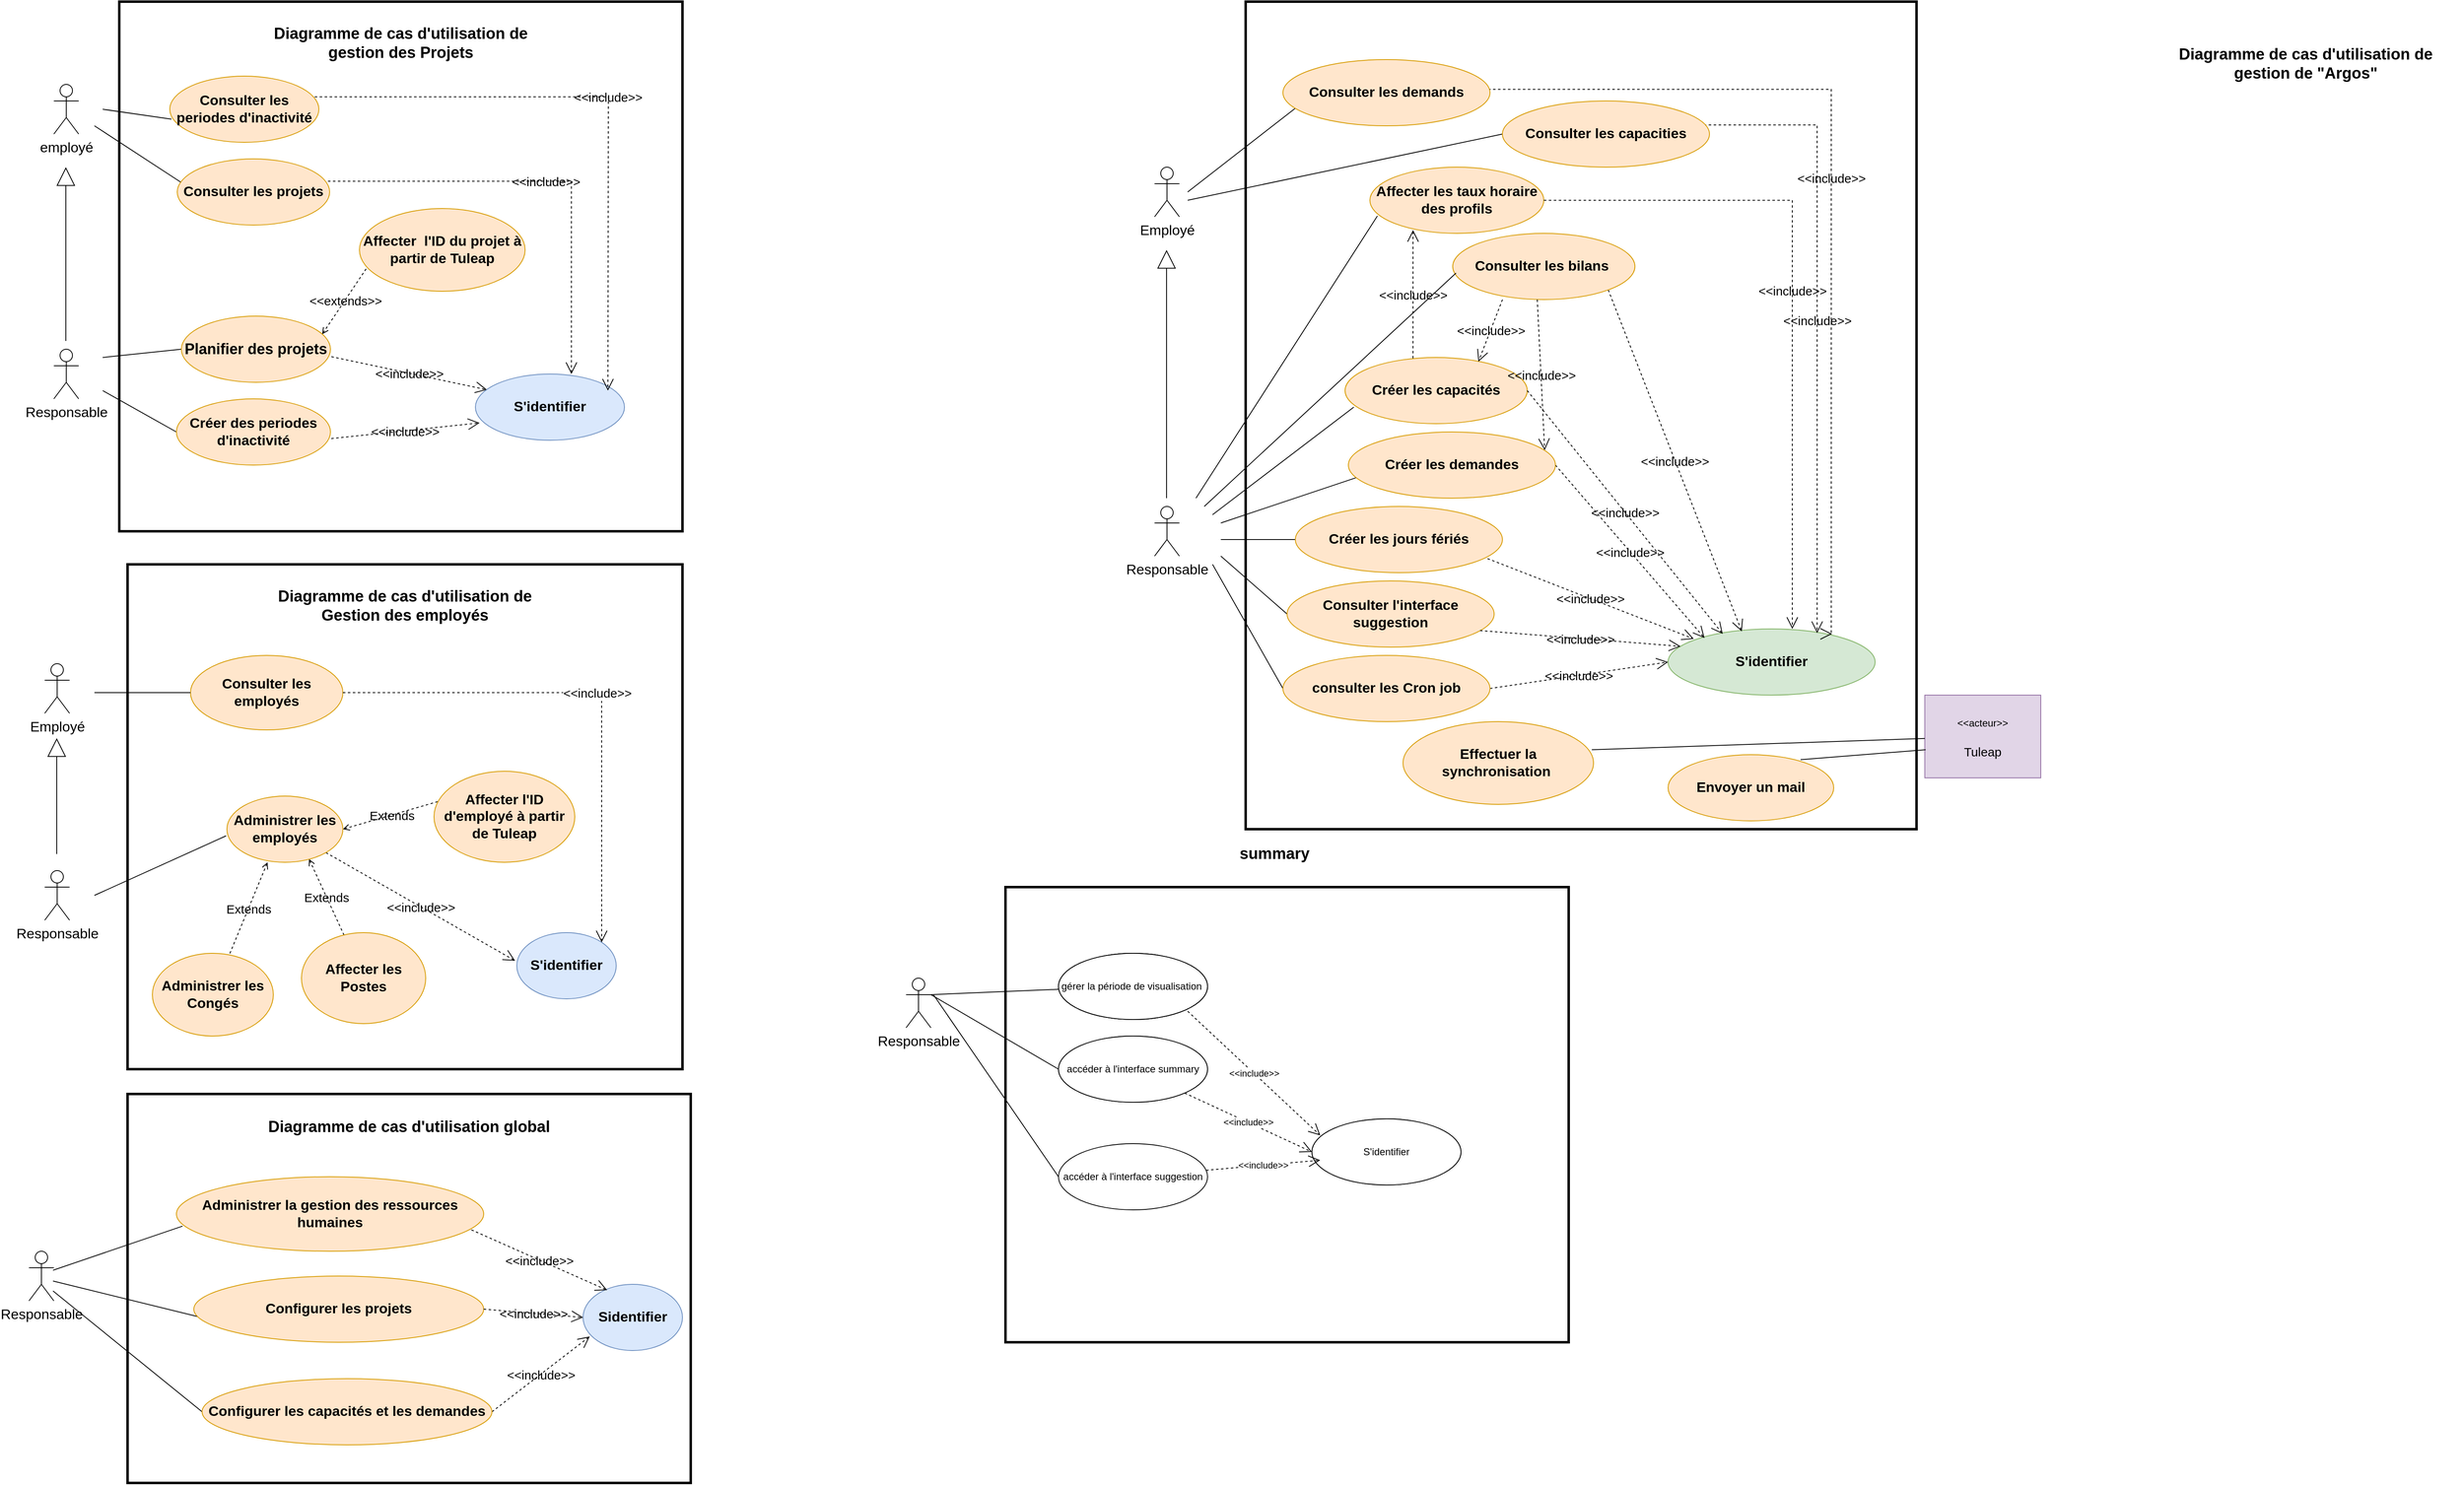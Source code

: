 <mxfile version="14.8.5" type="github">
  <diagram id="fs19Hs6mDi7meKUDMfyM" name="Page-1">
    <mxGraphModel dx="1211" dy="679" grid="1" gridSize="10" guides="1" tooltips="1" connect="1" arrows="1" fold="1" page="1" pageScale="1" pageWidth="827" pageHeight="1169" math="0" shadow="0">
      <root>
        <mxCell id="0" />
        <mxCell id="1" parent="0" />
        <mxCell id="6P5bfJb575-6lujqe_Fj-1" style="edgeStyle=none;rounded=0;orthogonalLoop=1;jettySize=auto;html=1;endArrow=none;endFill=0;entryX=0;entryY=0.5;entryDx=0;entryDy=0;" edge="1" parent="1" target="6P5bfJb575-6lujqe_Fj-36">
          <mxGeometry relative="1" as="geometry">
            <mxPoint x="150" y="440" as="sourcePoint" />
            <mxPoint x="302.709" y="329.151" as="targetPoint" />
          </mxGeometry>
        </mxCell>
        <mxCell id="6P5bfJb575-6lujqe_Fj-2" style="edgeStyle=none;rounded=0;orthogonalLoop=1;jettySize=auto;html=1;entryX=0;entryY=0.5;entryDx=0;entryDy=0;endArrow=none;endFill=0;" edge="1" parent="1" target="6P5bfJb575-6lujqe_Fj-38">
          <mxGeometry relative="1" as="geometry">
            <mxPoint x="150" y="480" as="sourcePoint" />
            <mxPoint x="234" y="390" as="targetPoint" />
          </mxGeometry>
        </mxCell>
        <mxCell id="6P5bfJb575-6lujqe_Fj-3" value="Responsable" style="shape=umlActor;verticalLabelPosition=bottom;verticalAlign=top;html=1;fontSize=17;fillColor=none;" vertex="1" parent="1">
          <mxGeometry x="91" y="430" width="30" height="60" as="geometry" />
        </mxCell>
        <mxCell id="6P5bfJb575-6lujqe_Fj-4" value="" style="rounded=0;whiteSpace=wrap;html=1;fillColor=none;strokeWidth=3;" vertex="1" parent="1">
          <mxGeometry x="170" y="10" width="680" height="640" as="geometry" />
        </mxCell>
        <mxCell id="6P5bfJb575-6lujqe_Fj-5" value="&amp;lt;&amp;lt;extends&amp;gt;&amp;gt;" style="endArrow=none;endSize=16;endFill=0;html=1;rounded=0;startArrow=open;startFill=0;dashed=1;labelBackgroundColor=none;fontSize=15;exitX=0.944;exitY=0.275;exitDx=0;exitDy=0;exitPerimeter=0;entryX=0.05;entryY=0.7;entryDx=0;entryDy=0;entryPerimeter=0;" edge="1" parent="1" source="6P5bfJb575-6lujqe_Fj-36" target="6P5bfJb575-6lujqe_Fj-39">
          <mxGeometry width="160" relative="1" as="geometry">
            <mxPoint x="420" y="220" as="sourcePoint" />
            <mxPoint x="580" y="220" as="targetPoint" />
          </mxGeometry>
        </mxCell>
        <mxCell id="6P5bfJb575-6lujqe_Fj-6" value="&amp;lt;&amp;lt;include&amp;gt;&amp;gt;" style="endArrow=open;endSize=12;dashed=1;rounded=0;entryX=0.078;entryY=0.238;entryDx=0;entryDy=0;entryPerimeter=0;html=1;startArrow=none;startFill=0;endFill=0;labelBackgroundColor=none;fontSize=15;exitX=1.006;exitY=0.613;exitDx=0;exitDy=0;exitPerimeter=0;" edge="1" parent="1" source="6P5bfJb575-6lujqe_Fj-36" target="6P5bfJb575-6lujqe_Fj-37">
          <mxGeometry width="160" relative="1" as="geometry">
            <mxPoint x="390" y="250" as="sourcePoint" />
            <mxPoint x="550.08" y="400" as="targetPoint" />
            <Array as="points" />
          </mxGeometry>
        </mxCell>
        <mxCell id="6P5bfJb575-6lujqe_Fj-7" value="&lt;font style=&quot;font-size: 19px&quot;&gt;&lt;b&gt;Diagramme de cas d&#39;utilisation de&lt;br&gt;gestion des Projets&lt;/b&gt;&lt;/font&gt;" style="text;html=1;strokeColor=none;fillColor=none;align=center;verticalAlign=middle;whiteSpace=wrap;rounded=0;" vertex="1" parent="1">
          <mxGeometry x="345" y="30" width="330" height="60" as="geometry" />
        </mxCell>
        <mxCell id="6P5bfJb575-6lujqe_Fj-8" value="" style="rounded=0;whiteSpace=wrap;html=1;fillColor=none;strokeWidth=3;" vertex="1" parent="1">
          <mxGeometry x="180" y="690" width="670" height="610" as="geometry" />
        </mxCell>
        <mxCell id="6P5bfJb575-6lujqe_Fj-9" style="edgeStyle=none;rounded=0;orthogonalLoop=1;jettySize=auto;html=1;entryX=-0.007;entryY=0.6;entryDx=0;entryDy=0;endArrow=none;endFill=0;entryPerimeter=0;" edge="1" parent="1" target="6P5bfJb575-6lujqe_Fj-41">
          <mxGeometry relative="1" as="geometry">
            <mxPoint x="140" y="1090" as="sourcePoint" />
            <mxPoint x="260" y="830" as="targetPoint" />
          </mxGeometry>
        </mxCell>
        <mxCell id="6P5bfJb575-6lujqe_Fj-10" value="&lt;font style=&quot;font-size: 17px&quot;&gt;Responsable&lt;/font&gt;" style="shape=umlActor;verticalLabelPosition=bottom;verticalAlign=top;html=1;outlineConnect=0;fillColor=none;" vertex="1" parent="1">
          <mxGeometry x="80" y="1060" width="30" height="60" as="geometry" />
        </mxCell>
        <mxCell id="6P5bfJb575-6lujqe_Fj-11" value="&lt;font size=&quot;1&quot;&gt;&lt;b style=&quot;font-size: 19px&quot;&gt;Diagramme de cas d&#39;utilisation de&lt;br&gt;Gestion des employés&lt;/b&gt;&lt;/font&gt;" style="text;html=1;strokeColor=none;fillColor=none;align=center;verticalAlign=middle;whiteSpace=wrap;rounded=0;" vertex="1" parent="1">
          <mxGeometry x="340" y="710" width="350" height="60" as="geometry" />
        </mxCell>
        <mxCell id="6P5bfJb575-6lujqe_Fj-12" value="&amp;lt;&amp;lt;include&amp;gt;&amp;gt;" style="endArrow=open;endSize=12;dashed=1;rounded=0;entryX=0.028;entryY=0.738;entryDx=0;entryDy=0;html=1;startArrow=none;startFill=0;endFill=0;labelBackgroundColor=none;fontSize=15;exitX=1.005;exitY=0.6;exitDx=0;exitDy=0;exitPerimeter=0;entryPerimeter=0;" edge="1" parent="1" source="6P5bfJb575-6lujqe_Fj-38" target="6P5bfJb575-6lujqe_Fj-37">
          <mxGeometry width="160" relative="1" as="geometry">
            <mxPoint x="410" y="390" as="sourcePoint" />
            <mxPoint x="540" y="420" as="targetPoint" />
            <Array as="points" />
          </mxGeometry>
        </mxCell>
        <mxCell id="6P5bfJb575-6lujqe_Fj-13" value="&amp;lt;&amp;lt;include&amp;gt;&amp;gt;" style="endArrow=open;endSize=12;dashed=1;rounded=0;entryX=-0.017;entryY=0.425;entryDx=0;entryDy=0;html=1;startArrow=none;startFill=0;endFill=0;labelBackgroundColor=none;fontSize=15;entryPerimeter=0;exitX=1;exitY=1;exitDx=0;exitDy=0;" edge="1" parent="1" source="6P5bfJb575-6lujqe_Fj-41" target="6P5bfJb575-6lujqe_Fj-44">
          <mxGeometry width="160" relative="1" as="geometry">
            <mxPoint x="379.92" y="840" as="sourcePoint" />
            <mxPoint x="650" y="945" as="targetPoint" />
            <Array as="points" />
          </mxGeometry>
        </mxCell>
        <mxCell id="6P5bfJb575-6lujqe_Fj-14" value="Extends" style="endArrow=none;endSize=16;endFill=0;html=1;rounded=0;exitX=0.708;exitY=0.95;exitDx=0;exitDy=0;exitPerimeter=0;startArrow=open;startFill=0;dashed=1;labelBackgroundColor=none;fontSize=15;" edge="1" parent="1" source="6P5bfJb575-6lujqe_Fj-41" target="6P5bfJb575-6lujqe_Fj-43">
          <mxGeometry width="160" relative="1" as="geometry">
            <mxPoint x="340.04" y="867.04" as="sourcePoint" />
            <mxPoint x="490" y="940" as="targetPoint" />
          </mxGeometry>
        </mxCell>
        <mxCell id="6P5bfJb575-6lujqe_Fj-15" value="Extends" style="endArrow=none;endSize=16;endFill=0;html=1;rounded=0;startArrow=open;startFill=0;dashed=1;labelBackgroundColor=none;fontSize=15;exitX=1;exitY=0.5;exitDx=0;exitDy=0;entryX=0.041;entryY=0.327;entryDx=0;entryDy=0;entryPerimeter=0;" edge="1" parent="1" source="6P5bfJb575-6lujqe_Fj-41" target="6P5bfJb575-6lujqe_Fj-40">
          <mxGeometry width="160" relative="1" as="geometry">
            <mxPoint x="360" y="800" as="sourcePoint" />
            <mxPoint x="480" y="800" as="targetPoint" />
          </mxGeometry>
        </mxCell>
        <mxCell id="6P5bfJb575-6lujqe_Fj-16" value="Extends" style="endArrow=none;endSize=16;endFill=0;html=1;rounded=0;startArrow=open;startFill=0;dashed=1;labelBackgroundColor=none;fontSize=15;exitX=0.35;exitY=1;exitDx=0;exitDy=0;exitPerimeter=0;" edge="1" parent="1" source="6P5bfJb575-6lujqe_Fj-41" target="6P5bfJb575-6lujqe_Fj-42">
          <mxGeometry width="160" relative="1" as="geometry">
            <mxPoint x="330" y="870" as="sourcePoint" />
            <mxPoint x="390" y="1010" as="targetPoint" />
          </mxGeometry>
        </mxCell>
        <mxCell id="6P5bfJb575-6lujqe_Fj-17" value="&lt;b&gt;&lt;font style=&quot;font-size: 19px&quot;&gt;Diagramme de cas d&#39;utilisation global&lt;/font&gt;&lt;/b&gt;" style="text;html=1;strokeColor=none;fillColor=none;align=center;verticalAlign=middle;whiteSpace=wrap;rounded=0;" vertex="1" parent="1">
          <mxGeometry x="335" y="1360" width="370" height="20" as="geometry" />
        </mxCell>
        <mxCell id="6P5bfJb575-6lujqe_Fj-18" value="" style="rounded=0;whiteSpace=wrap;html=1;fillColor=none;strokeWidth=3;" vertex="1" parent="1">
          <mxGeometry x="180" y="1330" width="680" height="470" as="geometry" />
        </mxCell>
        <mxCell id="6P5bfJb575-6lujqe_Fj-19" style="rounded=0;orthogonalLoop=1;jettySize=auto;html=1;entryX=0.02;entryY=0.663;entryDx=0;entryDy=0;startArrow=none;startFill=0;endArrow=none;endFill=0;entryPerimeter=0;" edge="1" parent="1" target="6P5bfJb575-6lujqe_Fj-48">
          <mxGeometry relative="1" as="geometry">
            <mxPoint x="90" y="1543" as="sourcePoint" />
            <mxPoint x="225" y="1480" as="targetPoint" />
          </mxGeometry>
        </mxCell>
        <mxCell id="6P5bfJb575-6lujqe_Fj-20" style="edgeStyle=none;rounded=0;orthogonalLoop=1;jettySize=auto;html=1;entryX=0.014;entryY=0.613;entryDx=0;entryDy=0;startArrow=none;startFill=0;endArrow=none;endFill=0;entryPerimeter=0;" edge="1" parent="1" target="6P5bfJb575-6lujqe_Fj-47">
          <mxGeometry relative="1" as="geometry">
            <mxPoint x="90" y="1556" as="sourcePoint" />
            <mxPoint x="225" y="1610" as="targetPoint" />
          </mxGeometry>
        </mxCell>
        <mxCell id="6P5bfJb575-6lujqe_Fj-21" style="edgeStyle=none;rounded=0;orthogonalLoop=1;jettySize=auto;html=1;entryX=0;entryY=0.5;entryDx=0;entryDy=0;startArrow=none;startFill=0;endArrow=none;endFill=0;" edge="1" parent="1" target="6P5bfJb575-6lujqe_Fj-46">
          <mxGeometry relative="1" as="geometry">
            <mxPoint x="90" y="1568" as="sourcePoint" />
            <mxPoint x="225" y="1730" as="targetPoint" />
          </mxGeometry>
        </mxCell>
        <mxCell id="6P5bfJb575-6lujqe_Fj-22" value="&amp;lt;&amp;lt;include&amp;gt;&amp;gt;" style="endArrow=open;endSize=12;dashed=1;rounded=0;entryX=0.067;entryY=0.788;entryDx=0;entryDy=0;html=1;startArrow=none;startFill=0;endFill=0;exitX=1;exitY=0.5;exitDx=0;exitDy=0;fontSize=15;labelBackgroundColor=none;entryPerimeter=0;" edge="1" parent="1" source="6P5bfJb575-6lujqe_Fj-46" target="6P5bfJb575-6lujqe_Fj-45">
          <mxGeometry width="160" relative="1" as="geometry">
            <mxPoint x="573.95" y="1721.04" as="sourcePoint" />
            <mxPoint x="730" y="1620" as="targetPoint" />
            <Array as="points" />
          </mxGeometry>
        </mxCell>
        <mxCell id="6P5bfJb575-6lujqe_Fj-23" value="" style="rounded=0;whiteSpace=wrap;html=1;fillColor=none;strokeWidth=3;" vertex="1" parent="1">
          <mxGeometry x="1530" y="10" width="810" height="1000" as="geometry" />
        </mxCell>
        <mxCell id="6P5bfJb575-6lujqe_Fj-24" value="&lt;font style=&quot;font-size: 19px&quot;&gt;&lt;b&gt;Diagramme de cas d&#39;utilisation de&lt;br&gt;gestion de &quot;Argos&quot;&lt;/b&gt;&lt;/font&gt;" style="text;html=1;strokeColor=none;fillColor=none;align=center;verticalAlign=middle;whiteSpace=wrap;rounded=0;" vertex="1" parent="1">
          <mxGeometry x="2620" y="60" width="380" height="50" as="geometry" />
        </mxCell>
        <mxCell id="6P5bfJb575-6lujqe_Fj-25" value="&lt;font style=&quot;font-size: 17px&quot;&gt;S&#39;identifier&lt;/font&gt;" style="ellipse;whiteSpace=wrap;html=1;fontStyle=1;fillColor=#d5e8d4;strokeColor=#82b366;" vertex="1" parent="1">
          <mxGeometry x="2040" y="768" width="250" height="80" as="geometry" />
        </mxCell>
        <mxCell id="6P5bfJb575-6lujqe_Fj-26" value="&amp;lt;&amp;lt;include&amp;gt;&amp;gt;" style="endArrow=open;endSize=12;dashed=1;rounded=0;html=1;startArrow=none;startFill=0;endFill=0;entryX=0.356;entryY=0.038;entryDx=0;entryDy=0;labelBackgroundColor=none;fontSize=15;exitX=1;exitY=1;exitDx=0;exitDy=0;entryPerimeter=0;" edge="1" parent="1" source="6P5bfJb575-6lujqe_Fj-54" target="6P5bfJb575-6lujqe_Fj-25">
          <mxGeometry width="160" relative="1" as="geometry">
            <mxPoint x="2310" y="160" as="sourcePoint" />
            <mxPoint x="2068" y="110" as="targetPoint" />
          </mxGeometry>
        </mxCell>
        <mxCell id="6P5bfJb575-6lujqe_Fj-27" value="&amp;lt;&amp;lt;include&amp;gt;&amp;gt;" style="endArrow=open;endSize=12;dashed=1;rounded=0;html=1;startArrow=none;startFill=0;endFill=0;exitX=1;exitY=0.5;exitDx=0;exitDy=0;labelBackgroundColor=none;fontSize=15;entryX=0.176;entryY=0.138;entryDx=0;entryDy=0;entryPerimeter=0;" edge="1" parent="1" source="6P5bfJb575-6lujqe_Fj-51" target="6P5bfJb575-6lujqe_Fj-25">
          <mxGeometry width="160" relative="1" as="geometry">
            <mxPoint x="1845" y="442" as="sourcePoint" />
            <mxPoint x="2050" y="428" as="targetPoint" />
            <Array as="points" />
          </mxGeometry>
        </mxCell>
        <mxCell id="6P5bfJb575-6lujqe_Fj-28" value="&amp;lt;&amp;lt;include&amp;gt;&amp;gt;" style="endArrow=open;endSize=12;dashed=1;rounded=0;html=1;startArrow=none;startFill=0;endFill=0;exitX=1;exitY=0.5;exitDx=0;exitDy=0;labelBackgroundColor=none;fontSize=15;entryX=0;entryY=0.5;entryDx=0;entryDy=0;" edge="1" parent="1" source="6P5bfJb575-6lujqe_Fj-49" target="6P5bfJb575-6lujqe_Fj-25">
          <mxGeometry width="160" relative="1" as="geometry">
            <mxPoint x="1842" y="821.04" as="sourcePoint" />
            <mxPoint x="2030" y="740" as="targetPoint" />
            <Array as="points" />
          </mxGeometry>
        </mxCell>
        <mxCell id="6P5bfJb575-6lujqe_Fj-29" style="rounded=0;orthogonalLoop=1;jettySize=auto;html=1;startArrow=none;startFill=0;endArrow=none;endFill=0;entryX=0;entryY=0.5;entryDx=0;entryDy=0;" edge="1" parent="1" target="6P5bfJb575-6lujqe_Fj-106">
          <mxGeometry relative="1" as="geometry">
            <mxPoint x="1460" y="250" as="sourcePoint" />
            <mxPoint x="1877.773" y="185.103" as="targetPoint" />
          </mxGeometry>
        </mxCell>
        <mxCell id="6P5bfJb575-6lujqe_Fj-30" style="rounded=0;orthogonalLoop=1;jettySize=auto;html=1;entryX=0.04;entryY=0.688;entryDx=0;entryDy=0;startArrow=none;startFill=0;endArrow=none;endFill=0;entryPerimeter=0;" edge="1" parent="1" target="6P5bfJb575-6lujqe_Fj-51">
          <mxGeometry relative="1" as="geometry">
            <mxPoint x="1500" y="640" as="sourcePoint" />
            <mxPoint x="1600" y="430" as="targetPoint" />
          </mxGeometry>
        </mxCell>
        <mxCell id="6P5bfJb575-6lujqe_Fj-31" style="edgeStyle=none;orthogonalLoop=1;jettySize=auto;html=1;entryX=0;entryY=0.5;entryDx=0;entryDy=0;startArrow=none;startFill=0;endArrow=none;endFill=0;rounded=0;shadow=0;sketch=0;" edge="1" parent="1" target="6P5bfJb575-6lujqe_Fj-49">
          <mxGeometry relative="1" as="geometry">
            <mxPoint x="1490" y="690" as="sourcePoint" />
            <mxPoint x="1590" y="828" as="targetPoint" />
          </mxGeometry>
        </mxCell>
        <mxCell id="6P5bfJb575-6lujqe_Fj-32" value="&lt;div&gt;&lt;span style=&quot;font-size: 17px&quot;&gt;Responsable&lt;/span&gt;&lt;/div&gt;" style="shape=umlActor;verticalLabelPosition=bottom;verticalAlign=top;html=1;align=center;fillColor=none;" vertex="1" parent="1">
          <mxGeometry x="1420" y="620" width="30" height="60" as="geometry" />
        </mxCell>
        <mxCell id="6P5bfJb575-6lujqe_Fj-33" style="edgeStyle=none;rounded=0;orthogonalLoop=1;jettySize=auto;html=1;entryX=0;entryY=0.5;entryDx=0;entryDy=0;startArrow=none;startFill=0;endArrow=none;endFill=0;" edge="1" parent="1" target="6P5bfJb575-6lujqe_Fj-52">
          <mxGeometry relative="1" as="geometry">
            <mxPoint x="1500" y="660" as="sourcePoint" />
            <mxPoint x="1604" y="457.04" as="targetPoint" />
          </mxGeometry>
        </mxCell>
        <mxCell id="6P5bfJb575-6lujqe_Fj-34" style="edgeStyle=none;rounded=0;orthogonalLoop=1;jettySize=auto;html=1;entryX=0;entryY=0.5;entryDx=0;entryDy=0;startArrow=none;startFill=0;endArrow=none;endFill=0;" edge="1" parent="1" target="6P5bfJb575-6lujqe_Fj-50">
          <mxGeometry relative="1" as="geometry">
            <mxPoint x="1500" y="680" as="sourcePoint" />
            <mxPoint x="1610" y="660" as="targetPoint" />
          </mxGeometry>
        </mxCell>
        <mxCell id="6P5bfJb575-6lujqe_Fj-35" value="Employé" style="shape=umlActor;verticalLabelPosition=bottom;verticalAlign=top;html=1;fontSize=17;fillColor=none;" vertex="1" parent="1">
          <mxGeometry x="1420" y="210" width="30" height="60" as="geometry" />
        </mxCell>
        <mxCell id="6P5bfJb575-6lujqe_Fj-36" value="&lt;font style=&quot;font-size: 18px&quot;&gt;&lt;b&gt;Planifier des projets&lt;/b&gt;&lt;/font&gt;" style="ellipse;whiteSpace=wrap;html=1;labelBackgroundColor=none;fillColor=#ffe6cc;strokeColor=#d79b00;" vertex="1" parent="1">
          <mxGeometry x="245" y="390" width="180" height="80" as="geometry" />
        </mxCell>
        <mxCell id="6P5bfJb575-6lujqe_Fj-37" value="&lt;font style=&quot;font-size: 17px&quot;&gt;S&#39;identifier&lt;/font&gt;" style="ellipse;whiteSpace=wrap;html=1;fontStyle=1;fillColor=#dae8fc;strokeColor=#6c8ebf;" vertex="1" parent="1">
          <mxGeometry x="600" y="460" width="180" height="80" as="geometry" />
        </mxCell>
        <mxCell id="6P5bfJb575-6lujqe_Fj-38" value="&lt;font style=&quot;font-size: 17px&quot;&gt;Créer des periodes d&#39;inactivité&lt;/font&gt;" style="ellipse;whiteSpace=wrap;html=1;fontStyle=1;fillColor=#ffe6cc;strokeColor=#d79b00;" vertex="1" parent="1">
          <mxGeometry x="239" y="490" width="186" height="80" as="geometry" />
        </mxCell>
        <mxCell id="6P5bfJb575-6lujqe_Fj-39" value="&lt;font style=&quot;font-size: 17px&quot;&gt;Affecter&amp;nbsp; l&#39;ID du projet à partir de Tuleap&lt;/font&gt;" style="ellipse;whiteSpace=wrap;html=1;fontStyle=1;fillColor=#ffe6cc;strokeColor=#d79b00;" vertex="1" parent="1">
          <mxGeometry x="460" y="260" width="200" height="100" as="geometry" />
        </mxCell>
        <mxCell id="6P5bfJb575-6lujqe_Fj-40" value="&lt;font style=&quot;font-size: 17px&quot;&gt;Affecter l&#39;ID d&#39;employé à partir de Tuleap&lt;/font&gt;" style="ellipse;whiteSpace=wrap;html=1;fontStyle=1;fillColor=#ffe6cc;strokeColor=#d79b00;" vertex="1" parent="1">
          <mxGeometry x="550" y="940" width="170" height="110" as="geometry" />
        </mxCell>
        <mxCell id="6P5bfJb575-6lujqe_Fj-41" value="&lt;font style=&quot;font-size: 17px&quot;&gt;Administrer les employés&lt;/font&gt;" style="ellipse;whiteSpace=wrap;html=1;fontStyle=1;fillColor=#ffe6cc;strokeColor=#d79b00;" vertex="1" parent="1">
          <mxGeometry x="300" y="970" width="140" height="80" as="geometry" />
        </mxCell>
        <mxCell id="6P5bfJb575-6lujqe_Fj-42" value="&lt;font style=&quot;font-size: 17px&quot;&gt;Administrer les Congés&lt;/font&gt;" style="ellipse;whiteSpace=wrap;html=1;fontStyle=1;fillColor=#ffe6cc;strokeColor=#d79b00;" vertex="1" parent="1">
          <mxGeometry x="210" y="1160" width="146" height="100" as="geometry" />
        </mxCell>
        <mxCell id="6P5bfJb575-6lujqe_Fj-43" value="&lt;font style=&quot;font-size: 17px&quot;&gt;Affecter les Postes&lt;/font&gt;" style="ellipse;whiteSpace=wrap;html=1;fontStyle=1;fillColor=#ffe6cc;strokeColor=#d79b00;" vertex="1" parent="1">
          <mxGeometry x="390" y="1135" width="150" height="110" as="geometry" />
        </mxCell>
        <mxCell id="6P5bfJb575-6lujqe_Fj-44" value="&lt;font style=&quot;font-size: 17px&quot;&gt;S&#39;identifier&lt;/font&gt;" style="ellipse;whiteSpace=wrap;html=1;fontStyle=1;fillColor=#dae8fc;strokeColor=#6c8ebf;" vertex="1" parent="1">
          <mxGeometry x="650" y="1135" width="120" height="80" as="geometry" />
        </mxCell>
        <mxCell id="6P5bfJb575-6lujqe_Fj-45" value="&lt;font style=&quot;font-size: 17px&quot;&gt;&lt;b&gt;Sidentifier&lt;/b&gt;&lt;/font&gt;" style="ellipse;whiteSpace=wrap;html=1;fillColor=#dae8fc;strokeColor=#6c8ebf;" vertex="1" parent="1">
          <mxGeometry x="730" y="1560" width="120" height="80" as="geometry" />
        </mxCell>
        <mxCell id="6P5bfJb575-6lujqe_Fj-46" value="&lt;font style=&quot;font-size: 17px&quot;&gt;&lt;b&gt;Configurer les capacités et les demandes&lt;/b&gt;&lt;/font&gt;" style="ellipse;whiteSpace=wrap;html=1;fillColor=#ffe6cc;strokeColor=#d79b00;" vertex="1" parent="1">
          <mxGeometry x="270" y="1674" width="350" height="80" as="geometry" />
        </mxCell>
        <mxCell id="6P5bfJb575-6lujqe_Fj-47" value="&lt;font style=&quot;font-size: 17px&quot;&gt;&lt;b&gt;Configurer les projets&lt;/b&gt;&lt;/font&gt;" style="ellipse;whiteSpace=wrap;html=1;fillColor=#ffe6cc;strokeColor=#d79b00;" vertex="1" parent="1">
          <mxGeometry x="260" y="1550" width="350" height="80" as="geometry" />
        </mxCell>
        <mxCell id="6P5bfJb575-6lujqe_Fj-48" value="&lt;font style=&quot;font-size: 17px&quot;&gt;&lt;b&gt;Administrer la gestion des ressources humaines&lt;/b&gt;&lt;/font&gt;" style="ellipse;whiteSpace=wrap;html=1;fillColor=#ffe6cc;strokeColor=#d79b00;" vertex="1" parent="1">
          <mxGeometry x="239" y="1430" width="371" height="90" as="geometry" />
        </mxCell>
        <mxCell id="6P5bfJb575-6lujqe_Fj-49" value="&lt;font style=&quot;font-size: 17px&quot;&gt;consulter les Cron job&lt;/font&gt;" style="ellipse;whiteSpace=wrap;html=1;fontStyle=1;fillColor=#ffe6cc;strokeColor=#d79b00;" vertex="1" parent="1">
          <mxGeometry x="1575" y="800" width="250" height="80" as="geometry" />
        </mxCell>
        <mxCell id="6P5bfJb575-6lujqe_Fj-50" value="&lt;b style=&quot;font-size: 17px&quot;&gt;Consulter l&#39;interface suggestion&lt;/b&gt;" style="ellipse;whiteSpace=wrap;html=1;fontStyle=1;fillColor=#ffe6cc;strokeColor=#d79b00;" vertex="1" parent="1">
          <mxGeometry x="1580" y="710" width="250" height="80" as="geometry" />
        </mxCell>
        <mxCell id="6P5bfJb575-6lujqe_Fj-51" value="&lt;font style=&quot;font-size: 17px&quot;&gt;Créer les demandes&lt;/font&gt;" style="ellipse;whiteSpace=wrap;html=1;fontStyle=1;fillColor=#ffe6cc;strokeColor=#d79b00;" vertex="1" parent="1">
          <mxGeometry x="1654" y="530" width="250" height="80" as="geometry" />
        </mxCell>
        <mxCell id="6P5bfJb575-6lujqe_Fj-52" value="&lt;span style=&quot;font-size: 17px&quot;&gt;Créer les jours fériés&lt;/span&gt;" style="ellipse;whiteSpace=wrap;html=1;fontStyle=1;fillColor=#ffe6cc;strokeColor=#d79b00;" vertex="1" parent="1">
          <mxGeometry x="1590" y="620" width="250" height="80" as="geometry" />
        </mxCell>
        <mxCell id="6P5bfJb575-6lujqe_Fj-53" value="&lt;font style=&quot;font-size: 17px&quot;&gt;Créer les capacités&lt;/font&gt;" style="ellipse;whiteSpace=wrap;html=1;fontStyle=1;fillColor=#ffe6cc;strokeColor=#d79b00;" vertex="1" parent="1">
          <mxGeometry x="1650" y="440" width="220" height="80" as="geometry" />
        </mxCell>
        <mxCell id="6P5bfJb575-6lujqe_Fj-54" value="&lt;font style=&quot;font-size: 17px&quot;&gt;Consulter les bilans&amp;nbsp;&lt;/font&gt;" style="ellipse;whiteSpace=wrap;html=1;fontStyle=1;fillColor=#ffe6cc;strokeColor=#d79b00;" vertex="1" parent="1">
          <mxGeometry x="1780" y="290" width="220" height="80" as="geometry" />
        </mxCell>
        <mxCell id="6P5bfJb575-6lujqe_Fj-55" value="&lt;font style=&quot;font-size: 17px&quot;&gt;Affecter les taux horaire&lt;br&gt;des profils&lt;br&gt;&lt;/font&gt;" style="ellipse;whiteSpace=wrap;html=1;fontStyle=1;fillColor=#ffe6cc;strokeColor=#d79b00;" vertex="1" parent="1">
          <mxGeometry x="1680" y="210" width="210" height="80" as="geometry" />
        </mxCell>
        <mxCell id="6P5bfJb575-6lujqe_Fj-56" style="edgeStyle=none;rounded=0;orthogonalLoop=1;jettySize=auto;html=1;endArrow=none;endFill=0;exitX=1;exitY=0.333;exitDx=0;exitDy=0;exitPerimeter=0;" edge="1" parent="1" source="6P5bfJb575-6lujqe_Fj-73" target="6P5bfJb575-6lujqe_Fj-59">
          <mxGeometry relative="1" as="geometry">
            <mxPoint x="1160" y="1209" as="sourcePoint" />
          </mxGeometry>
        </mxCell>
        <mxCell id="6P5bfJb575-6lujqe_Fj-57" style="edgeStyle=none;rounded=0;orthogonalLoop=1;jettySize=auto;html=1;entryX=0;entryY=0.5;entryDx=0;entryDy=0;endArrow=none;endFill=0;exitX=1;exitY=0.333;exitDx=0;exitDy=0;exitPerimeter=0;" edge="1" parent="1" source="6P5bfJb575-6lujqe_Fj-73" target="6P5bfJb575-6lujqe_Fj-60">
          <mxGeometry relative="1" as="geometry">
            <mxPoint x="1160" y="1225.094" as="sourcePoint" />
          </mxGeometry>
        </mxCell>
        <mxCell id="6P5bfJb575-6lujqe_Fj-58" value="" style="rounded=0;whiteSpace=wrap;html=1;fillColor=none;strokeWidth=3;" vertex="1" parent="1">
          <mxGeometry x="1240" y="1080" width="680" height="550" as="geometry" />
        </mxCell>
        <mxCell id="6P5bfJb575-6lujqe_Fj-59" value="Planification des projets" style="ellipse;whiteSpace=wrap;html=1;" vertex="1" parent="1">
          <mxGeometry x="1304" y="1160" width="180" height="80" as="geometry" />
        </mxCell>
        <mxCell id="6P5bfJb575-6lujqe_Fj-60" value="gestion des periodes d&#39;inactivité" style="ellipse;whiteSpace=wrap;html=1;" vertex="1" parent="1">
          <mxGeometry x="1304" y="1260" width="180" height="80" as="geometry" />
        </mxCell>
        <mxCell id="6P5bfJb575-6lujqe_Fj-61" value="S&#39;identifier" style="ellipse;whiteSpace=wrap;html=1;" vertex="1" parent="1">
          <mxGeometry x="1610" y="1360" width="180" height="80" as="geometry" />
        </mxCell>
        <mxCell id="6P5bfJb575-6lujqe_Fj-62" value="&amp;lt;&amp;lt;include&amp;gt;&amp;gt;" style="endArrow=open;endSize=12;dashed=1;rounded=0;entryX=0.056;entryY=0.25;entryDx=0;entryDy=0;entryPerimeter=0;html=1;startArrow=none;startFill=0;endFill=0;" edge="1" parent="1" target="6P5bfJb575-6lujqe_Fj-61">
          <mxGeometry width="160" relative="1" as="geometry">
            <mxPoint x="1460" y="1230" as="sourcePoint" />
            <mxPoint x="1620" y="1230" as="targetPoint" />
            <Array as="points" />
          </mxGeometry>
        </mxCell>
        <mxCell id="6P5bfJb575-6lujqe_Fj-63" value="&lt;font style=&quot;font-size: 19px&quot;&gt;&lt;b&gt;summary&lt;/b&gt;&lt;/font&gt;" style="text;html=1;strokeColor=none;fillColor=none;align=center;verticalAlign=middle;whiteSpace=wrap;rounded=0;" vertex="1" parent="1">
          <mxGeometry x="1450" y="1030" width="230" height="20" as="geometry" />
        </mxCell>
        <mxCell id="6P5bfJb575-6lujqe_Fj-64" value="&amp;lt;&amp;lt;include&amp;gt;&amp;gt;" style="endArrow=open;endSize=12;dashed=1;rounded=0;entryX=0;entryY=0.5;entryDx=0;entryDy=0;html=1;startArrow=none;startFill=0;endFill=0;" edge="1" parent="1" source="6P5bfJb575-6lujqe_Fj-68" target="6P5bfJb575-6lujqe_Fj-61">
          <mxGeometry width="160" relative="1" as="geometry">
            <mxPoint x="1480" y="1370" as="sourcePoint" />
            <mxPoint x="1640.08" y="1520" as="targetPoint" />
            <Array as="points" />
          </mxGeometry>
        </mxCell>
        <mxCell id="6P5bfJb575-6lujqe_Fj-65" value="Planification des projets" style="ellipse;whiteSpace=wrap;html=1;" vertex="1" parent="1">
          <mxGeometry x="1304" y="1160" width="180" height="80" as="geometry" />
        </mxCell>
        <mxCell id="6P5bfJb575-6lujqe_Fj-66" value="gérer la période de visualisation&amp;nbsp;" style="ellipse;whiteSpace=wrap;html=1;" vertex="1" parent="1">
          <mxGeometry x="1304" y="1160" width="180" height="80" as="geometry" />
        </mxCell>
        <mxCell id="6P5bfJb575-6lujqe_Fj-67" value="S&#39;identifier" style="ellipse;whiteSpace=wrap;html=1;" vertex="1" parent="1">
          <mxGeometry x="1610" y="1360" width="180" height="80" as="geometry" />
        </mxCell>
        <mxCell id="6P5bfJb575-6lujqe_Fj-68" value="accéder à l&#39;interface summary" style="ellipse;whiteSpace=wrap;html=1;" vertex="1" parent="1">
          <mxGeometry x="1304" y="1260" width="180" height="80" as="geometry" />
        </mxCell>
        <mxCell id="6P5bfJb575-6lujqe_Fj-69" value="accéder à l&#39;interface suggestion" style="ellipse;whiteSpace=wrap;html=1;" vertex="1" parent="1">
          <mxGeometry x="1304" y="1390" width="180" height="80" as="geometry" />
        </mxCell>
        <mxCell id="6P5bfJb575-6lujqe_Fj-70" style="edgeStyle=none;rounded=0;orthogonalLoop=1;jettySize=auto;html=1;entryX=0;entryY=0.5;entryDx=0;entryDy=0;endArrow=none;endFill=0;" edge="1" parent="1" target="6P5bfJb575-6lujqe_Fj-69">
          <mxGeometry relative="1" as="geometry">
            <mxPoint x="1153" y="1210" as="sourcePoint" />
            <mxPoint x="1314" y="1474.91" as="targetPoint" />
            <Array as="points">
              <mxPoint x="1153" y="1210" />
            </Array>
          </mxGeometry>
        </mxCell>
        <mxCell id="6P5bfJb575-6lujqe_Fj-71" value="&amp;lt;&amp;lt;include&amp;gt;&amp;gt;" style="endArrow=open;endSize=12;dashed=1;rounded=0;entryX=0;entryY=0.5;entryDx=0;entryDy=0;html=1;startArrow=none;startFill=0;endFill=0;" edge="1" parent="1" source="6P5bfJb575-6lujqe_Fj-69">
          <mxGeometry width="160" relative="1" as="geometry">
            <mxPoint x="1466.328" y="1338.855" as="sourcePoint" />
            <mxPoint x="1620" y="1410" as="targetPoint" />
            <Array as="points" />
          </mxGeometry>
        </mxCell>
        <mxCell id="6P5bfJb575-6lujqe_Fj-72" value="&lt;font style=&quot;font-size: 17px&quot;&gt;Responsable&lt;/font&gt;" style="shape=umlActor;verticalLabelPosition=bottom;verticalAlign=top;html=1;outlineConnect=0;fillColor=none;" vertex="1" parent="1">
          <mxGeometry x="61" y="1520" width="30" height="60" as="geometry" />
        </mxCell>
        <mxCell id="6P5bfJb575-6lujqe_Fj-73" value="&lt;font style=&quot;font-size: 17px&quot;&gt;Responsable&lt;/font&gt;" style="shape=umlActor;verticalLabelPosition=bottom;verticalAlign=top;html=1;outlineConnect=0;fillColor=none;" vertex="1" parent="1">
          <mxGeometry x="1120" y="1190" width="30" height="60" as="geometry" />
        </mxCell>
        <mxCell id="6P5bfJb575-6lujqe_Fj-74" value="employé" style="shape=umlActor;verticalLabelPosition=bottom;verticalAlign=top;html=1;outlineConnect=0;fontSize=17;fillColor=none;" vertex="1" parent="1">
          <mxGeometry x="91" y="110" width="30" height="60" as="geometry" />
        </mxCell>
        <mxCell id="6P5bfJb575-6lujqe_Fj-75" value="Consulter les periodes d&#39;inactivité" style="ellipse;whiteSpace=wrap;html=1;fontSize=17;fontStyle=1;fillColor=#ffe6cc;strokeColor=#d79b00;" vertex="1" parent="1">
          <mxGeometry x="231" y="100" width="180" height="80" as="geometry" />
        </mxCell>
        <mxCell id="6P5bfJb575-6lujqe_Fj-76" value="&lt;b&gt;Consulter les projets&lt;/b&gt;" style="ellipse;whiteSpace=wrap;html=1;fontSize=17;fillColor=#ffe6cc;strokeColor=#d79b00;" vertex="1" parent="1">
          <mxGeometry x="240" y="200" width="184" height="80" as="geometry" />
        </mxCell>
        <mxCell id="6P5bfJb575-6lujqe_Fj-77" value="&amp;lt;&amp;lt;include&amp;gt;&amp;gt;" style="endArrow=open;endSize=12;dashed=1;rounded=0;html=1;startArrow=none;startFill=0;endFill=0;labelBackgroundColor=none;fontSize=15;exitX=0.972;exitY=0.313;exitDx=0;exitDy=0;exitPerimeter=0;edgeStyle=orthogonalEdgeStyle;" edge="1" parent="1" source="6P5bfJb575-6lujqe_Fj-75">
          <mxGeometry width="160" relative="1" as="geometry">
            <mxPoint x="411.024" y="400" as="sourcePoint" />
            <mxPoint x="760" y="480" as="targetPoint" />
          </mxGeometry>
        </mxCell>
        <mxCell id="6P5bfJb575-6lujqe_Fj-78" value="&amp;lt;&amp;lt;include&amp;gt;&amp;gt;" style="endArrow=open;endSize=12;dashed=1;rounded=0;entryX=0.644;entryY=0;entryDx=0;entryDy=0;html=1;startArrow=none;startFill=0;endFill=0;labelBackgroundColor=none;fontSize=15;exitX=0.989;exitY=0.338;exitDx=0;exitDy=0;exitPerimeter=0;entryPerimeter=0;edgeStyle=orthogonalEdgeStyle;" edge="1" parent="1" source="6P5bfJb575-6lujqe_Fj-76" target="6P5bfJb575-6lujqe_Fj-37">
          <mxGeometry width="160" relative="1" as="geometry">
            <mxPoint x="470.004" y="460" as="sourcePoint" />
            <mxPoint x="598.98" y="520" as="targetPoint" />
          </mxGeometry>
        </mxCell>
        <mxCell id="6P5bfJb575-6lujqe_Fj-79" value="" style="endArrow=none;html=1;fontSize=17;exitX=0.011;exitY=0.65;exitDx=0;exitDy=0;exitPerimeter=0;" edge="1" parent="1" source="6P5bfJb575-6lujqe_Fj-75">
          <mxGeometry width="50" height="50" relative="1" as="geometry">
            <mxPoint x="350" y="540" as="sourcePoint" />
            <mxPoint x="150" y="140" as="targetPoint" />
          </mxGeometry>
        </mxCell>
        <mxCell id="6P5bfJb575-6lujqe_Fj-80" style="edgeStyle=none;rounded=0;orthogonalLoop=1;jettySize=auto;html=1;entryX=0.022;entryY=0.35;entryDx=0;entryDy=0;endArrow=none;endFill=0;entryPerimeter=0;" edge="1" parent="1" target="6P5bfJb575-6lujqe_Fj-76">
          <mxGeometry relative="1" as="geometry">
            <mxPoint x="140" y="160" as="sourcePoint" />
            <mxPoint x="228" y="627" as="targetPoint" />
          </mxGeometry>
        </mxCell>
        <mxCell id="6P5bfJb575-6lujqe_Fj-81" value="Employé" style="shape=umlActor;verticalLabelPosition=bottom;verticalAlign=top;html=1;outlineConnect=0;fontSize=17;fillColor=none;" vertex="1" parent="1">
          <mxGeometry x="80" y="810" width="30" height="60" as="geometry" />
        </mxCell>
        <mxCell id="6P5bfJb575-6lujqe_Fj-82" value="&lt;b&gt;Consulter les employés&lt;/b&gt;" style="ellipse;whiteSpace=wrap;html=1;fontSize=17;fillColor=#ffe6cc;strokeColor=#d79b00;" vertex="1" parent="1">
          <mxGeometry x="256" y="800" width="184" height="90" as="geometry" />
        </mxCell>
        <mxCell id="6P5bfJb575-6lujqe_Fj-83" value="&amp;lt;&amp;lt;include&amp;gt;&amp;gt;" style="endArrow=open;endSize=12;dashed=1;html=1;fontSize=15;exitX=1;exitY=0.5;exitDx=0;exitDy=0;edgeStyle=orthogonalEdgeStyle;entryX=1;entryY=0;entryDx=0;entryDy=0;" edge="1" parent="1" source="6P5bfJb575-6lujqe_Fj-82" target="6P5bfJb575-6lujqe_Fj-44">
          <mxGeometry width="160" relative="1" as="geometry">
            <mxPoint x="500" y="1154.5" as="sourcePoint" />
            <mxPoint x="790" y="1050" as="targetPoint" />
          </mxGeometry>
        </mxCell>
        <mxCell id="6P5bfJb575-6lujqe_Fj-84" style="edgeStyle=none;rounded=0;orthogonalLoop=1;jettySize=auto;html=1;entryX=0;entryY=0.5;entryDx=0;entryDy=0;endArrow=none;endFill=0;" edge="1" parent="1" target="6P5bfJb575-6lujqe_Fj-82">
          <mxGeometry relative="1" as="geometry">
            <mxPoint x="140" y="845" as="sourcePoint" />
            <mxPoint x="280" y="1110" as="targetPoint" />
          </mxGeometry>
        </mxCell>
        <mxCell id="6P5bfJb575-6lujqe_Fj-85" value="&amp;lt;&amp;lt;include&amp;gt;&amp;gt;" style="endArrow=open;endSize=12;dashed=1;rounded=0;html=1;startArrow=none;startFill=0;endFill=0;exitX=0.928;exitY=0.788;exitDx=0;exitDy=0;labelBackgroundColor=none;fontSize=15;exitPerimeter=0;entryX=0.124;entryY=0.15;entryDx=0;entryDy=0;entryPerimeter=0;" edge="1" parent="1" source="6P5bfJb575-6lujqe_Fj-52" target="6P5bfJb575-6lujqe_Fj-25">
          <mxGeometry width="160" relative="1" as="geometry">
            <mxPoint x="1850" y="680" as="sourcePoint" />
            <mxPoint x="2030" y="660" as="targetPoint" />
            <Array as="points" />
          </mxGeometry>
        </mxCell>
        <mxCell id="6P5bfJb575-6lujqe_Fj-86" value="&amp;lt;&amp;lt;include&amp;gt;&amp;gt;" style="endArrow=open;endSize=12;dashed=1;rounded=0;html=1;startArrow=none;startFill=0;endFill=0;exitX=0.932;exitY=0.75;exitDx=0;exitDy=0;labelBackgroundColor=none;fontSize=15;exitPerimeter=0;entryX=0.06;entryY=0.263;entryDx=0;entryDy=0;entryPerimeter=0;" edge="1" parent="1" source="6P5bfJb575-6lujqe_Fj-50" target="6P5bfJb575-6lujqe_Fj-25">
          <mxGeometry width="160" relative="1" as="geometry">
            <mxPoint x="1860" y="720" as="sourcePoint" />
            <mxPoint x="2040" y="700" as="targetPoint" />
            <Array as="points" />
          </mxGeometry>
        </mxCell>
        <mxCell id="6P5bfJb575-6lujqe_Fj-87" value="&lt;font style=&quot;font-size: 12px&quot;&gt;&amp;lt;&amp;lt;acteur&amp;gt;&amp;gt;&lt;br&gt;&lt;/font&gt;&lt;br&gt;Tuleap" style="rounded=0;whiteSpace=wrap;html=1;fontSize=15;fillColor=#e1d5e7;strokeColor=#9673a6;" vertex="1" parent="1">
          <mxGeometry x="2350" y="848" width="140" height="100" as="geometry" />
        </mxCell>
        <mxCell id="6P5bfJb575-6lujqe_Fj-88" value="&lt;font style=&quot;font-size: 17px&quot;&gt;&lt;b&gt;Envoyer un mail&lt;/b&gt;&lt;/font&gt;" style="ellipse;whiteSpace=wrap;html=1;fontSize=15;fillColor=#ffe6cc;strokeColor=#d79b00;" vertex="1" parent="1">
          <mxGeometry x="2040" y="920" width="200" height="80" as="geometry" />
        </mxCell>
        <mxCell id="6P5bfJb575-6lujqe_Fj-89" value="&lt;font style=&quot;font-size: 17px&quot;&gt;&lt;b&gt;Effectuer la synchronisation&amp;nbsp;&lt;/b&gt;&lt;/font&gt;" style="ellipse;whiteSpace=wrap;html=1;fontSize=15;fillColor=#ffe6cc;strokeColor=#d79b00;" vertex="1" parent="1">
          <mxGeometry x="1720" y="880" width="230" height="100" as="geometry" />
        </mxCell>
        <mxCell id="6P5bfJb575-6lujqe_Fj-90" style="edgeStyle=none;rounded=0;orthogonalLoop=1;jettySize=auto;html=1;entryX=0.007;entryY=0.66;entryDx=0;entryDy=0;startArrow=none;startFill=0;endArrow=none;endFill=0;exitX=0.8;exitY=0.075;exitDx=0;exitDy=0;exitPerimeter=0;entryPerimeter=0;" edge="1" parent="1" source="6P5bfJb575-6lujqe_Fj-88" target="6P5bfJb575-6lujqe_Fj-87">
          <mxGeometry relative="1" as="geometry">
            <mxPoint x="2220" y="823" as="sourcePoint" />
            <mxPoint x="2390" y="793" as="targetPoint" />
          </mxGeometry>
        </mxCell>
        <mxCell id="6P5bfJb575-6lujqe_Fj-91" style="rounded=0;orthogonalLoop=1;jettySize=auto;html=1;entryX=0.043;entryY=0.738;entryDx=0;entryDy=0;startArrow=none;startFill=0;endArrow=none;endFill=0;entryPerimeter=0;" edge="1" parent="1" target="6P5bfJb575-6lujqe_Fj-55">
          <mxGeometry relative="1" as="geometry">
            <mxPoint x="1470" y="610" as="sourcePoint" />
            <mxPoint x="1620" y="178.04" as="targetPoint" />
          </mxGeometry>
        </mxCell>
        <mxCell id="6P5bfJb575-6lujqe_Fj-92" style="rounded=0;orthogonalLoop=1;jettySize=auto;html=1;entryX=0.018;entryY=0.6;entryDx=0;entryDy=0;startArrow=none;startFill=0;endArrow=none;endFill=0;entryPerimeter=0;" edge="1" parent="1" target="6P5bfJb575-6lujqe_Fj-54">
          <mxGeometry relative="1" as="geometry">
            <mxPoint x="1480" y="620" as="sourcePoint" />
            <mxPoint x="1630" y="310" as="targetPoint" />
          </mxGeometry>
        </mxCell>
        <mxCell id="6P5bfJb575-6lujqe_Fj-93" style="edgeStyle=none;rounded=0;orthogonalLoop=1;jettySize=auto;html=1;entryX=0.048;entryY=0.75;entryDx=0;entryDy=0;startArrow=none;startFill=0;endArrow=none;endFill=0;entryPerimeter=0;" edge="1" parent="1" target="6P5bfJb575-6lujqe_Fj-53">
          <mxGeometry relative="1" as="geometry">
            <mxPoint x="1490" y="630" as="sourcePoint" />
            <mxPoint x="1630" y="310" as="targetPoint" />
          </mxGeometry>
        </mxCell>
        <mxCell id="6P5bfJb575-6lujqe_Fj-94" value="&amp;lt;&amp;lt;include&amp;gt;&amp;gt;" style="endArrow=open;endSize=12;dashed=1;rounded=0;html=1;startArrow=none;startFill=0;endFill=0;labelBackgroundColor=none;fontSize=15;exitX=0.273;exitY=1;exitDx=0;exitDy=0;exitPerimeter=0;entryX=0.732;entryY=0.063;entryDx=0;entryDy=0;entryPerimeter=0;" edge="1" parent="1" source="6P5bfJb575-6lujqe_Fj-54" target="6P5bfJb575-6lujqe_Fj-53">
          <mxGeometry width="160" relative="1" as="geometry">
            <mxPoint x="2168" y="324" as="sourcePoint" />
            <mxPoint x="1780" y="430" as="targetPoint" />
          </mxGeometry>
        </mxCell>
        <mxCell id="6P5bfJb575-6lujqe_Fj-95" value="&amp;lt;&amp;lt;include&amp;gt;&amp;gt;" style="endArrow=open;endSize=12;dashed=1;rounded=0;html=1;startArrow=none;startFill=0;endFill=0;entryX=0.948;entryY=0.275;entryDx=0;entryDy=0;labelBackgroundColor=none;fontSize=15;exitX=0.464;exitY=1;exitDx=0;exitDy=0;entryPerimeter=0;exitPerimeter=0;" edge="1" parent="1" source="6P5bfJb575-6lujqe_Fj-54" target="6P5bfJb575-6lujqe_Fj-51">
          <mxGeometry width="160" relative="1" as="geometry">
            <mxPoint x="1976.612" y="328.284" as="sourcePoint" />
            <mxPoint x="1854" y="476" as="targetPoint" />
          </mxGeometry>
        </mxCell>
        <mxCell id="6P5bfJb575-6lujqe_Fj-96" value="&amp;lt;&amp;lt;include&amp;gt;&amp;gt;" style="endArrow=open;endSize=12;dashed=1;rounded=0;html=1;startArrow=none;startFill=0;endFill=0;entryX=0.6;entryY=0;entryDx=0;entryDy=0;labelBackgroundColor=none;fontSize=15;exitX=1;exitY=0.5;exitDx=0;exitDy=0;entryPerimeter=0;edgeStyle=orthogonalEdgeStyle;" edge="1" parent="1" source="6P5bfJb575-6lujqe_Fj-55" target="6P5bfJb575-6lujqe_Fj-25">
          <mxGeometry width="160" relative="1" as="geometry">
            <mxPoint x="2168" y="341.0" as="sourcePoint" />
            <mxPoint x="2280" y="763" as="targetPoint" />
            <Array as="points">
              <mxPoint x="2190" y="250" />
            </Array>
          </mxGeometry>
        </mxCell>
        <mxCell id="6P5bfJb575-6lujqe_Fj-97" value="&amp;lt;&amp;lt;include&amp;gt;&amp;gt;" style="endArrow=open;endSize=12;dashed=1;rounded=0;html=1;startArrow=none;startFill=0;endFill=0;entryX=0.72;entryY=0.063;entryDx=0;entryDy=0;labelBackgroundColor=none;fontSize=15;exitX=0.986;exitY=0.363;exitDx=0;exitDy=0;entryPerimeter=0;edgeStyle=orthogonalEdgeStyle;exitPerimeter=0;" edge="1" parent="1" target="6P5bfJb575-6lujqe_Fj-25">
          <mxGeometry width="160" relative="1" as="geometry">
            <mxPoint x="2077.06" y="159.04" as="sourcePoint" />
            <mxPoint x="2220" y="708" as="targetPoint" />
            <Array as="points">
              <mxPoint x="2220" y="159" />
            </Array>
          </mxGeometry>
        </mxCell>
        <mxCell id="6P5bfJb575-6lujqe_Fj-98" value="&amp;lt;&amp;lt;include&amp;gt;&amp;gt;" style="endArrow=open;endSize=12;dashed=1;rounded=0;html=1;startArrow=none;startFill=0;endFill=0;exitX=1;exitY=0.5;exitDx=0;exitDy=0;labelBackgroundColor=none;fontSize=15;entryX=0.264;entryY=0.075;entryDx=0;entryDy=0;entryPerimeter=0;" edge="1" parent="1" source="6P5bfJb575-6lujqe_Fj-53" target="6P5bfJb575-6lujqe_Fj-25">
          <mxGeometry width="160" relative="1" as="geometry">
            <mxPoint x="1860" y="590" as="sourcePoint" />
            <mxPoint x="2124.456" y="781.416" as="targetPoint" />
            <Array as="points" />
          </mxGeometry>
        </mxCell>
        <mxCell id="6P5bfJb575-6lujqe_Fj-99" style="rounded=0;orthogonalLoop=1;jettySize=auto;html=1;entryX=0.064;entryY=0.725;entryDx=0;entryDy=0;startArrow=none;startFill=0;endArrow=none;endFill=0;entryPerimeter=0;" edge="1" parent="1" target="6P5bfJb575-6lujqe_Fj-105">
          <mxGeometry relative="1" as="geometry">
            <mxPoint x="1460" y="240" as="sourcePoint" />
            <mxPoint x="1638" y="157.04" as="targetPoint" />
          </mxGeometry>
        </mxCell>
        <mxCell id="6P5bfJb575-6lujqe_Fj-100" value="&amp;lt;&amp;lt;include&amp;gt;&amp;gt;" style="endArrow=open;endSize=12;dashed=1;rounded=0;html=1;startArrow=none;startFill=0;endFill=0;entryX=0.792;entryY=0.075;entryDx=0;entryDy=0;labelBackgroundColor=none;fontSize=15;entryPerimeter=0;edgeStyle=orthogonalEdgeStyle;" edge="1" parent="1" target="6P5bfJb575-6lujqe_Fj-25">
          <mxGeometry width="160" relative="1" as="geometry">
            <mxPoint x="1792.678" y="116" as="sourcePoint" />
            <mxPoint x="2236.46" y="730" as="targetPoint" />
            <Array as="points">
              <mxPoint x="2237" y="116" />
            </Array>
          </mxGeometry>
        </mxCell>
        <mxCell id="6P5bfJb575-6lujqe_Fj-101" style="edgeStyle=none;rounded=0;orthogonalLoop=1;jettySize=auto;html=1;startArrow=none;startFill=0;endArrow=none;endFill=0;exitX=0.991;exitY=0.34;exitDx=0;exitDy=0;exitPerimeter=0;" edge="1" parent="1" source="6P5bfJb575-6lujqe_Fj-89" target="6P5bfJb575-6lujqe_Fj-87">
          <mxGeometry relative="1" as="geometry">
            <mxPoint x="2130" y="910" as="sourcePoint" />
            <mxPoint x="2280.98" y="870" as="targetPoint" />
          </mxGeometry>
        </mxCell>
        <mxCell id="6P5bfJb575-6lujqe_Fj-102" value="&amp;lt;&amp;lt;include&amp;gt;&amp;gt;" style="endArrow=open;endSize=12;dashed=1;rounded=0;html=1;startArrow=none;startFill=0;endFill=0;entryX=0.248;entryY=0.95;entryDx=0;entryDy=0;labelBackgroundColor=none;fontSize=15;exitX=0.373;exitY=0.013;exitDx=0;exitDy=0;exitPerimeter=0;entryPerimeter=0;" edge="1" parent="1" source="6P5bfJb575-6lujqe_Fj-53" target="6P5bfJb575-6lujqe_Fj-55">
          <mxGeometry width="160" relative="1" as="geometry">
            <mxPoint x="1840" y="300.0" as="sourcePoint" />
            <mxPoint x="1707.88" y="330.96" as="targetPoint" />
          </mxGeometry>
        </mxCell>
        <mxCell id="6P5bfJb575-6lujqe_Fj-103" value="&amp;lt;&amp;lt;include&amp;gt;&amp;gt;" style="endArrow=open;endSize=12;dashed=1;rounded=0;entryX=0.242;entryY=0.088;entryDx=0;entryDy=0;html=1;startArrow=none;startFill=0;endFill=0;exitX=0.96;exitY=0.713;exitDx=0;exitDy=0;exitPerimeter=0;fontSize=15;labelBackgroundColor=none;entryPerimeter=0;" edge="1" parent="1" source="6P5bfJb575-6lujqe_Fj-48" target="6P5bfJb575-6lujqe_Fj-45">
          <mxGeometry width="160" relative="1" as="geometry">
            <mxPoint x="570.1" y="1489.04" as="sourcePoint" />
            <mxPoint x="730" y="1540" as="targetPoint" />
            <Array as="points" />
          </mxGeometry>
        </mxCell>
        <mxCell id="6P5bfJb575-6lujqe_Fj-104" value="&amp;lt;&amp;lt;include&amp;gt;&amp;gt;" style="endArrow=open;endSize=12;dashed=1;rounded=0;html=1;startArrow=none;startFill=0;endFill=0;exitX=1;exitY=0.5;exitDx=0;exitDy=0;fontSize=15;labelBackgroundColor=none;entryX=0;entryY=0.5;entryDx=0;entryDy=0;" edge="1" parent="1" source="6P5bfJb575-6lujqe_Fj-47" target="6P5bfJb575-6lujqe_Fj-45">
          <mxGeometry width="160" relative="1" as="geometry">
            <mxPoint x="568" y="1601.04" as="sourcePoint" />
            <mxPoint x="670" y="1580" as="targetPoint" />
            <Array as="points" />
          </mxGeometry>
        </mxCell>
        <mxCell id="6P5bfJb575-6lujqe_Fj-105" value="&lt;font style=&quot;font-size: 17px&quot;&gt;Consulter les demands&lt;/font&gt;" style="ellipse;whiteSpace=wrap;html=1;fontStyle=1;fillColor=#ffe6cc;strokeColor=#d79b00;" vertex="1" parent="1">
          <mxGeometry x="1575" y="80" width="250" height="80" as="geometry" />
        </mxCell>
        <mxCell id="6P5bfJb575-6lujqe_Fj-106" value="&lt;font style=&quot;font-size: 17px&quot;&gt;Consulter les capacities&lt;/font&gt;" style="ellipse;whiteSpace=wrap;html=1;fontStyle=1;fillColor=#ffe6cc;strokeColor=#d79b00;" vertex="1" parent="1">
          <mxGeometry x="1840" y="130" width="250" height="80" as="geometry" />
        </mxCell>
        <mxCell id="6P5bfJb575-6lujqe_Fj-107" value="" style="endArrow=block;html=1;endFill=0;endSize=20;" edge="1" parent="1">
          <mxGeometry width="50" height="50" relative="1" as="geometry">
            <mxPoint x="1434.5" y="610" as="sourcePoint" />
            <mxPoint x="1434.5" y="310" as="targetPoint" />
          </mxGeometry>
        </mxCell>
        <mxCell id="6P5bfJb575-6lujqe_Fj-108" value="" style="endArrow=block;html=1;endSize=20;endFill=0;" edge="1" parent="1">
          <mxGeometry width="50" height="50" relative="1" as="geometry">
            <mxPoint x="94.5" y="1040" as="sourcePoint" />
            <mxPoint x="94.5" y="900" as="targetPoint" />
          </mxGeometry>
        </mxCell>
        <mxCell id="6P5bfJb575-6lujqe_Fj-109" value="" style="endArrow=block;html=1;endSize=20;endFill=0;" edge="1" parent="1">
          <mxGeometry width="50" height="50" relative="1" as="geometry">
            <mxPoint x="105.5" y="420" as="sourcePoint" />
            <mxPoint x="105.5" y="210" as="targetPoint" />
          </mxGeometry>
        </mxCell>
      </root>
    </mxGraphModel>
  </diagram>
</mxfile>
